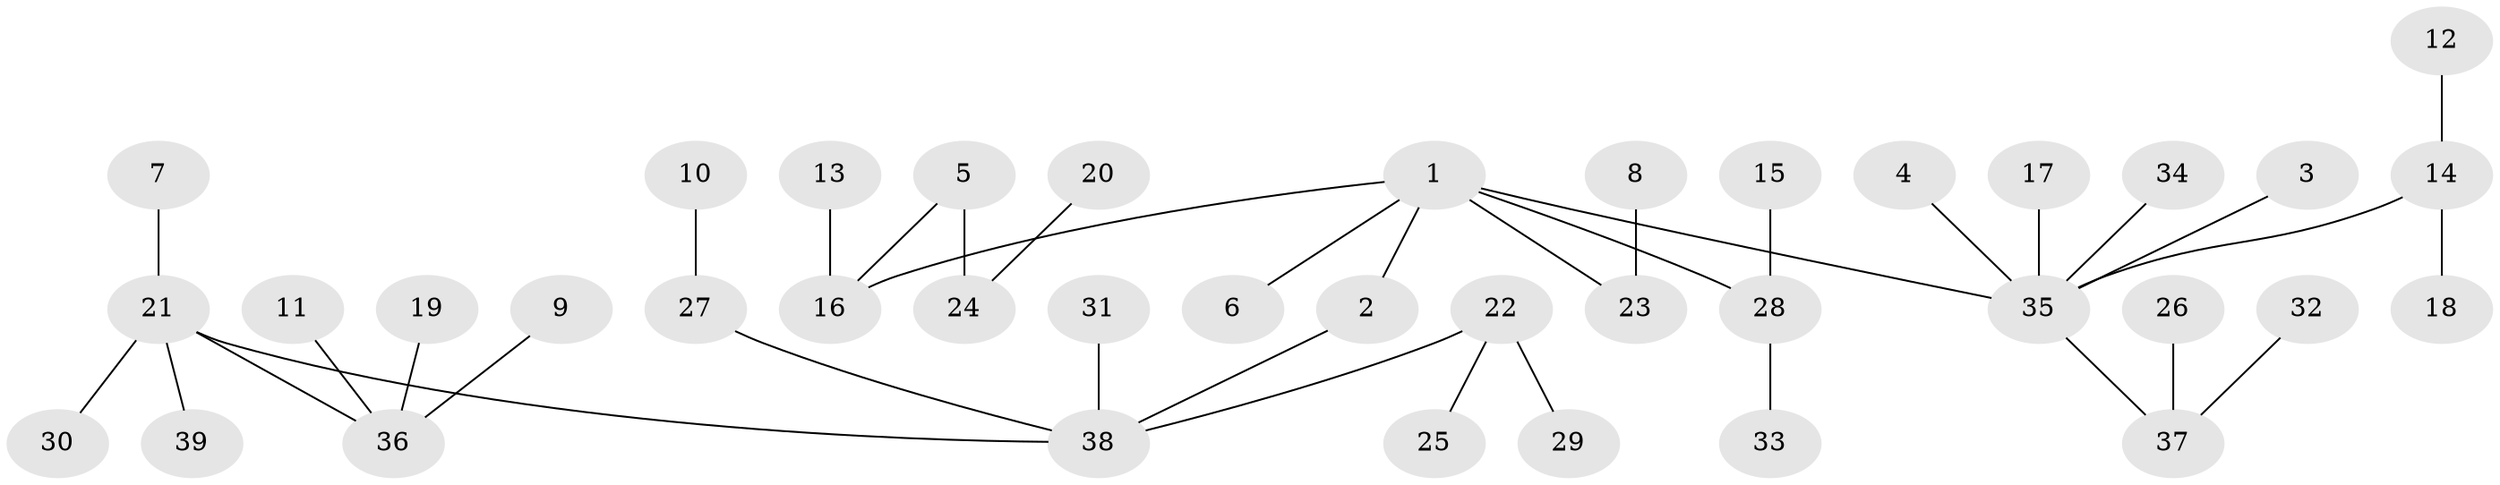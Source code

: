 // original degree distribution, {3: 0.07692307692307693, 6: 0.01282051282051282, 1: 0.5384615384615384, 4: 0.11538461538461539, 8: 0.01282051282051282, 2: 0.21794871794871795, 5: 0.02564102564102564}
// Generated by graph-tools (version 1.1) at 2025/26/03/09/25 03:26:29]
// undirected, 39 vertices, 38 edges
graph export_dot {
graph [start="1"]
  node [color=gray90,style=filled];
  1;
  2;
  3;
  4;
  5;
  6;
  7;
  8;
  9;
  10;
  11;
  12;
  13;
  14;
  15;
  16;
  17;
  18;
  19;
  20;
  21;
  22;
  23;
  24;
  25;
  26;
  27;
  28;
  29;
  30;
  31;
  32;
  33;
  34;
  35;
  36;
  37;
  38;
  39;
  1 -- 2 [weight=1.0];
  1 -- 6 [weight=1.0];
  1 -- 16 [weight=1.0];
  1 -- 23 [weight=1.0];
  1 -- 28 [weight=1.0];
  1 -- 35 [weight=1.0];
  2 -- 38 [weight=1.0];
  3 -- 35 [weight=1.0];
  4 -- 35 [weight=1.0];
  5 -- 16 [weight=1.0];
  5 -- 24 [weight=1.0];
  7 -- 21 [weight=1.0];
  8 -- 23 [weight=1.0];
  9 -- 36 [weight=1.0];
  10 -- 27 [weight=1.0];
  11 -- 36 [weight=1.0];
  12 -- 14 [weight=1.0];
  13 -- 16 [weight=1.0];
  14 -- 18 [weight=1.0];
  14 -- 35 [weight=1.0];
  15 -- 28 [weight=1.0];
  17 -- 35 [weight=1.0];
  19 -- 36 [weight=1.0];
  20 -- 24 [weight=1.0];
  21 -- 30 [weight=1.0];
  21 -- 36 [weight=1.0];
  21 -- 38 [weight=1.0];
  21 -- 39 [weight=1.0];
  22 -- 25 [weight=1.0];
  22 -- 29 [weight=1.0];
  22 -- 38 [weight=1.0];
  26 -- 37 [weight=1.0];
  27 -- 38 [weight=1.0];
  28 -- 33 [weight=1.0];
  31 -- 38 [weight=1.0];
  32 -- 37 [weight=1.0];
  34 -- 35 [weight=1.0];
  35 -- 37 [weight=1.0];
}
